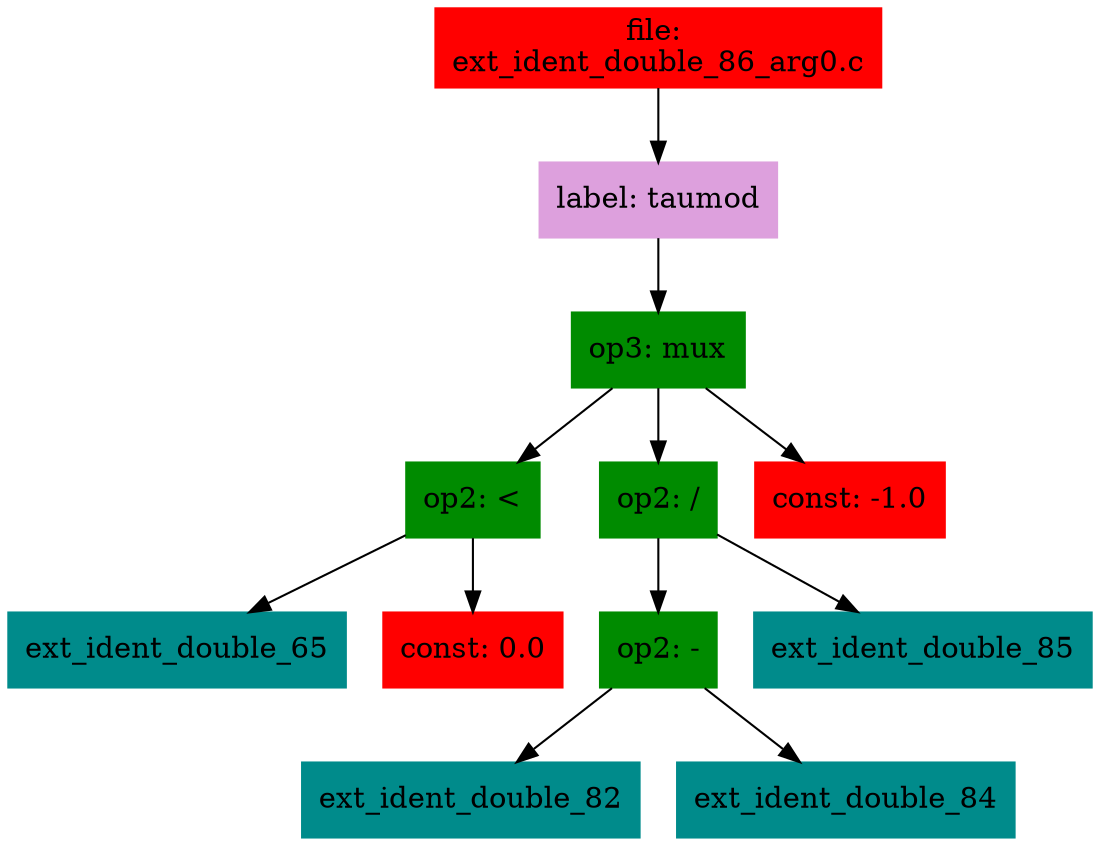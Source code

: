 digraph G {
node [shape=box]

0 [label="file: 
ext_ident_double_86_arg0.c",color=red, style=filled]
1 [label="label: taumod",color=plum, style=filled]
0 -> 1
2 [label="op3: mux",color=green4, style=filled]
1 -> 2
3 [label="op2: <",color=green4, style=filled]
2 -> 3
4 [label="ext_ident_double_65",color=cyan4, style=filled]
3 -> 4
21 [label="const: 0.0",color=red1, style=filled]
3 -> 21
22 [label="op2: /",color=green4, style=filled]
2 -> 22
23 [label="op2: -",color=green4, style=filled]
22 -> 23
24 [label="ext_ident_double_82",color=cyan4, style=filled]
23 -> 24
607 [label="ext_ident_double_84",color=cyan4, style=filled]
23 -> 607
626 [label="ext_ident_double_85",color=cyan4, style=filled]
22 -> 626
643 [label="const: -1.0",color=red1, style=filled]
2 -> 643


}

